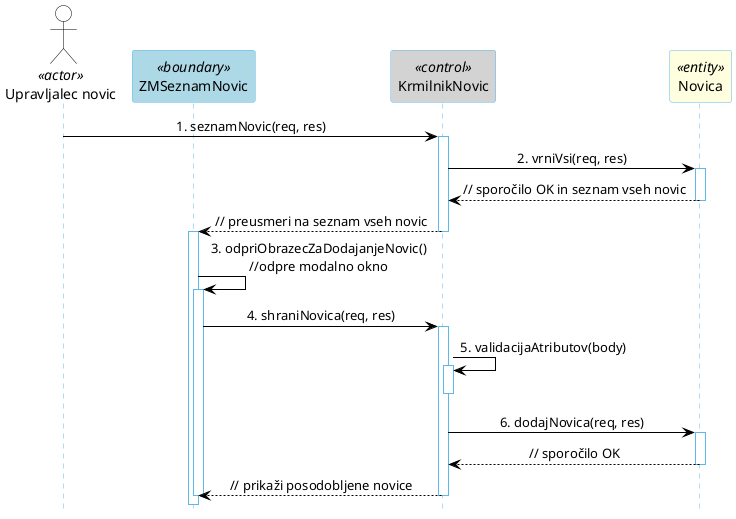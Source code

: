@startuml
hide footbox

skinparam backgroundcolor transparent
skinparam defaultTextAlignment center
skinparam actorBorderColor black
skinparam actorBackgroundColor white
skinparam arrowColor black  
skinparam sequenceLifeLineBorderColor #5FB8EC
skinparam sequenceParticipantBorderColor #5FB8EC
skinparam sequenceParticipantBackgroundColor white


actor "Upravljalec novic" as Prijavljen <<actor>>
participant "ZMSeznamNovic" as SeznamNovic <<boundary>> #lightBlue
participant "KrmilnikNovic" as Krmilnik <<control>> #lightGray
participant Novica <<entity>> #lightYellow

Prijavljen -> Krmilnik: 1. seznamNovic(req, res)
activate Krmilnik
Krmilnik -> Novica: 2. vrniVsi(req, res)
activate Novica
Krmilnik <-- Novica: // sporočilo OK in seznam vseh novic
deactivate Novica
SeznamNovic <-- Krmilnik: // preusmeri na seznam vseh novic
deactivate Krmilnik
activate SeznamNovic
SeznamNovic -> SeznamNovic: 3. odpriObrazecZaDodajanjeNovic()\n//odpre modalno okno
activate SeznamNovic
SeznamNovic -> Krmilnik: 4. shraniNovica(req, res)
activate Krmilnik
Krmilnik -> Krmilnik: 5. validacijaAtributov(body)
activate Krmilnik
deactivate Krmilnik
Krmilnik -> Novica: 6. dodajNovica(req, res)
activate Novica
Krmilnik <-- Novica: // sporočilo OK
deactivate Novica
SeznamNovic <-- Krmilnik: // prikaži posodobljene novice
deactivate Krmilnik
deactivate SeznamNovic
@enduml